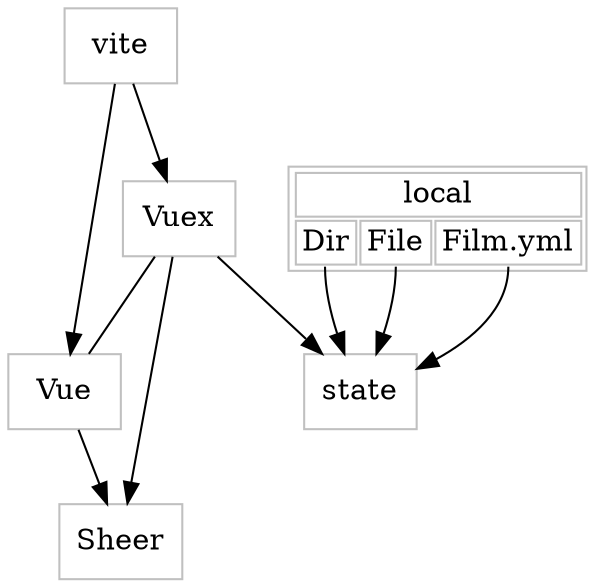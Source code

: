 digraph construct {
    node [color=gray,shape=box];

    // dir [label="dir"];
    // file [label="file"];

    Vuex -> Vue[arrowhead=none];
    Vuex -> {Sheer,state};
    Vue -> Sheer ;
    vite -> Vue;
    vite -> Vuex;

    local [
        shape = plaintext
        label =<
        <table border='1' cellborder='1'>
            <tr><td colspan="3">local</td></tr>
             <tr>
             <td port='port_one'>Dir</td>
             <td port='port_two'>File</td>
             <td port='port_three'>Film.yml</td>
            </tr>
        </table>
        >
    ];

    local:port_one -> state;
    local:port_two -> state;
    local:port_three -> state;


}
